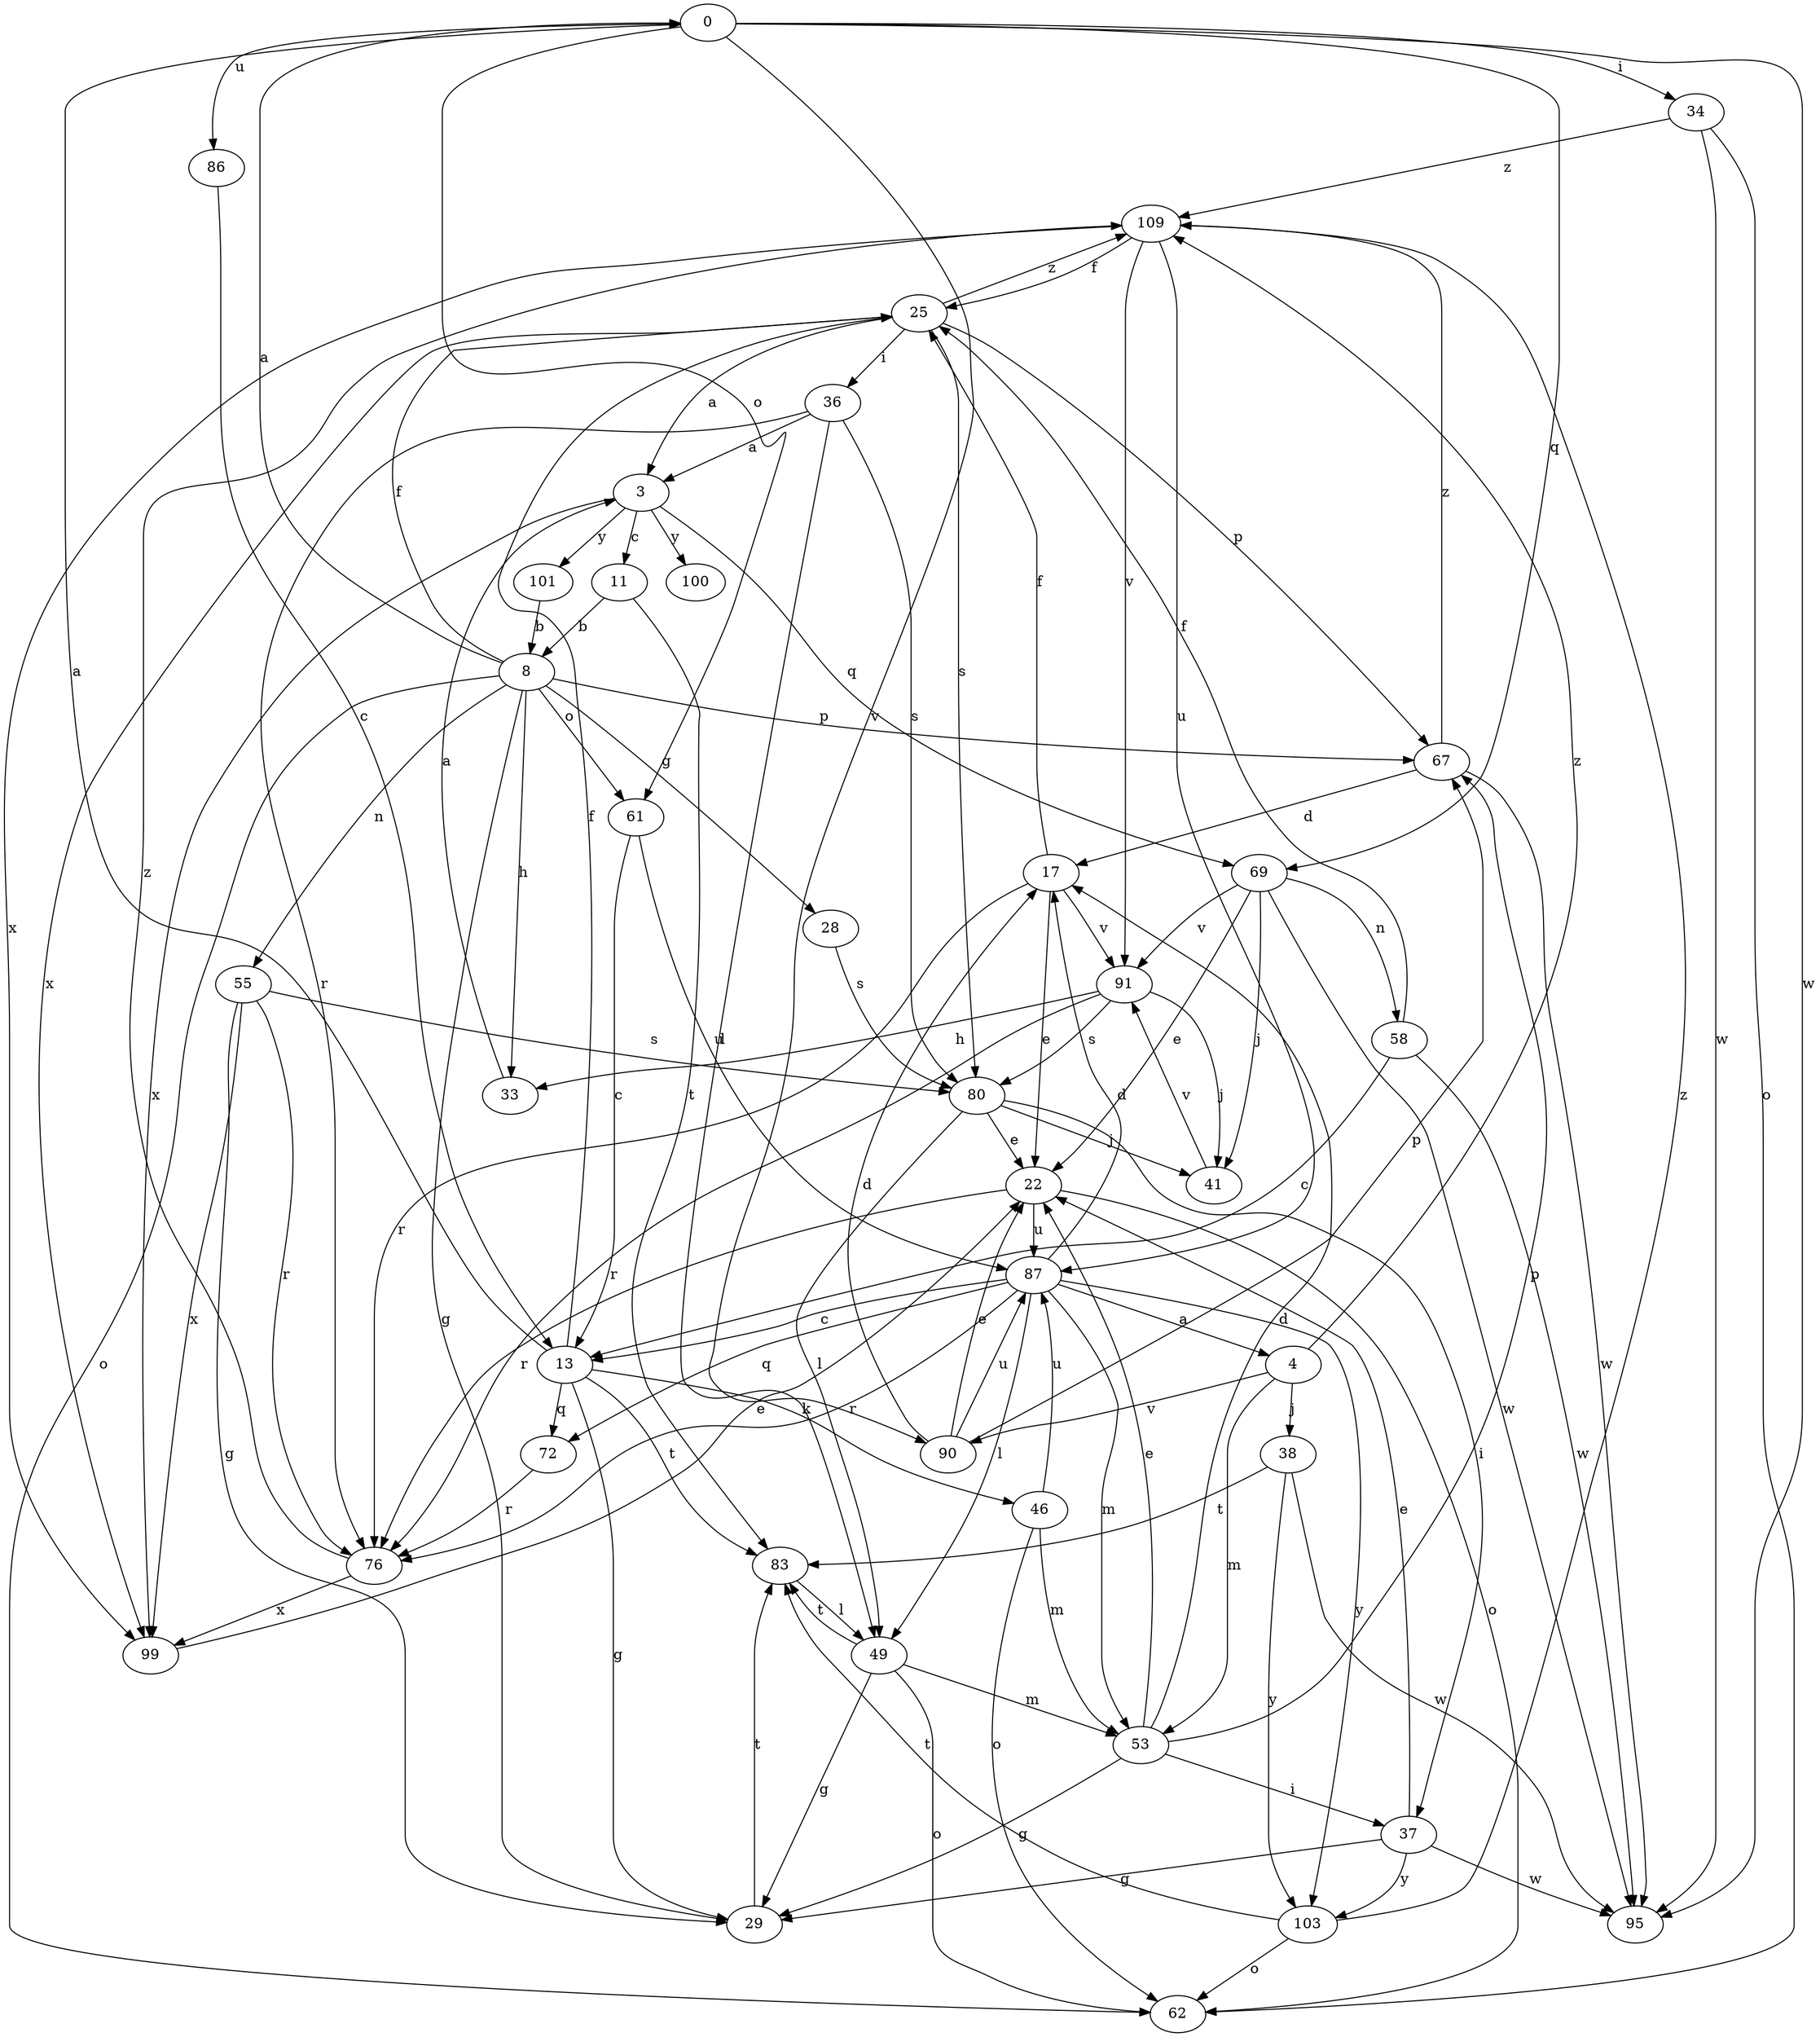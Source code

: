 strict digraph  {
0;
3;
4;
8;
11;
13;
17;
22;
25;
28;
29;
33;
34;
36;
37;
38;
41;
46;
49;
53;
55;
58;
61;
62;
67;
69;
72;
76;
80;
83;
86;
87;
90;
91;
95;
99;
100;
101;
103;
109;
0 -> 34  [label=i];
0 -> 61  [label=o];
0 -> 69  [label=q];
0 -> 86  [label=u];
0 -> 90  [label=v];
0 -> 95  [label=w];
3 -> 11  [label=c];
3 -> 69  [label=q];
3 -> 99  [label=x];
3 -> 100  [label=y];
3 -> 101  [label=y];
4 -> 38  [label=j];
4 -> 53  [label=m];
4 -> 90  [label=v];
4 -> 109  [label=z];
8 -> 0  [label=a];
8 -> 25  [label=f];
8 -> 28  [label=g];
8 -> 29  [label=g];
8 -> 33  [label=h];
8 -> 55  [label=n];
8 -> 61  [label=o];
8 -> 62  [label=o];
8 -> 67  [label=p];
11 -> 8  [label=b];
11 -> 83  [label=t];
13 -> 0  [label=a];
13 -> 25  [label=f];
13 -> 29  [label=g];
13 -> 46  [label=k];
13 -> 72  [label=q];
13 -> 83  [label=t];
17 -> 22  [label=e];
17 -> 25  [label=f];
17 -> 76  [label=r];
17 -> 91  [label=v];
22 -> 62  [label=o];
22 -> 76  [label=r];
22 -> 87  [label=u];
25 -> 3  [label=a];
25 -> 36  [label=i];
25 -> 67  [label=p];
25 -> 80  [label=s];
25 -> 99  [label=x];
25 -> 109  [label=z];
28 -> 80  [label=s];
29 -> 83  [label=t];
33 -> 3  [label=a];
34 -> 62  [label=o];
34 -> 95  [label=w];
34 -> 109  [label=z];
36 -> 3  [label=a];
36 -> 49  [label=l];
36 -> 76  [label=r];
36 -> 80  [label=s];
37 -> 22  [label=e];
37 -> 29  [label=g];
37 -> 95  [label=w];
37 -> 103  [label=y];
38 -> 83  [label=t];
38 -> 95  [label=w];
38 -> 103  [label=y];
41 -> 91  [label=v];
46 -> 53  [label=m];
46 -> 62  [label=o];
46 -> 87  [label=u];
49 -> 29  [label=g];
49 -> 53  [label=m];
49 -> 62  [label=o];
49 -> 83  [label=t];
53 -> 17  [label=d];
53 -> 22  [label=e];
53 -> 29  [label=g];
53 -> 37  [label=i];
53 -> 67  [label=p];
55 -> 29  [label=g];
55 -> 76  [label=r];
55 -> 80  [label=s];
55 -> 99  [label=x];
58 -> 13  [label=c];
58 -> 25  [label=f];
58 -> 95  [label=w];
61 -> 13  [label=c];
61 -> 87  [label=u];
67 -> 17  [label=d];
67 -> 95  [label=w];
67 -> 109  [label=z];
69 -> 22  [label=e];
69 -> 41  [label=j];
69 -> 58  [label=n];
69 -> 91  [label=v];
69 -> 95  [label=w];
72 -> 76  [label=r];
76 -> 99  [label=x];
76 -> 109  [label=z];
80 -> 22  [label=e];
80 -> 37  [label=i];
80 -> 41  [label=j];
80 -> 49  [label=l];
83 -> 49  [label=l];
86 -> 13  [label=c];
87 -> 4  [label=a];
87 -> 13  [label=c];
87 -> 17  [label=d];
87 -> 49  [label=l];
87 -> 53  [label=m];
87 -> 72  [label=q];
87 -> 76  [label=r];
87 -> 103  [label=y];
90 -> 17  [label=d];
90 -> 22  [label=e];
90 -> 67  [label=p];
90 -> 87  [label=u];
91 -> 33  [label=h];
91 -> 41  [label=j];
91 -> 76  [label=r];
91 -> 80  [label=s];
99 -> 22  [label=e];
101 -> 8  [label=b];
103 -> 62  [label=o];
103 -> 83  [label=t];
103 -> 109  [label=z];
109 -> 25  [label=f];
109 -> 87  [label=u];
109 -> 91  [label=v];
109 -> 99  [label=x];
}
